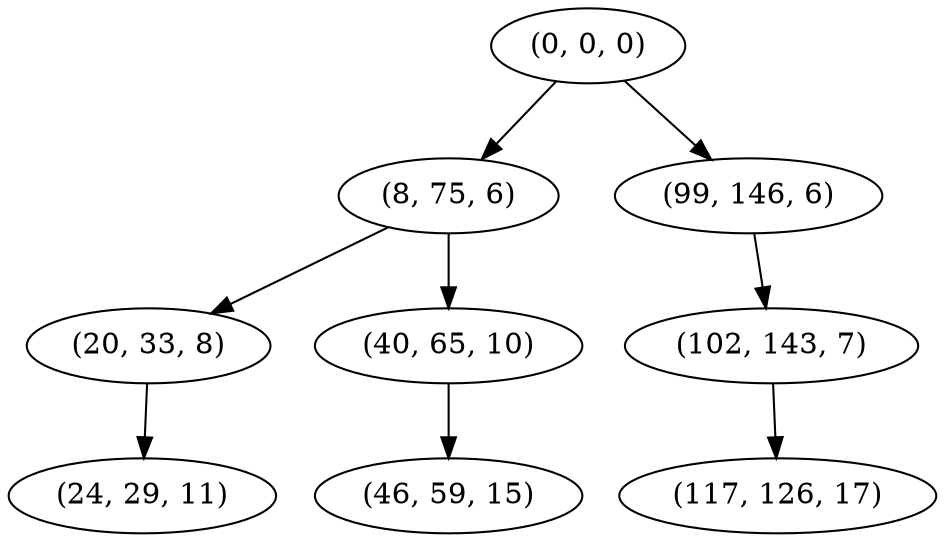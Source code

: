 digraph tree {
    "(0, 0, 0)";
    "(8, 75, 6)";
    "(20, 33, 8)";
    "(24, 29, 11)";
    "(40, 65, 10)";
    "(46, 59, 15)";
    "(99, 146, 6)";
    "(102, 143, 7)";
    "(117, 126, 17)";
    "(0, 0, 0)" -> "(8, 75, 6)";
    "(0, 0, 0)" -> "(99, 146, 6)";
    "(8, 75, 6)" -> "(20, 33, 8)";
    "(8, 75, 6)" -> "(40, 65, 10)";
    "(20, 33, 8)" -> "(24, 29, 11)";
    "(40, 65, 10)" -> "(46, 59, 15)";
    "(99, 146, 6)" -> "(102, 143, 7)";
    "(102, 143, 7)" -> "(117, 126, 17)";
}
